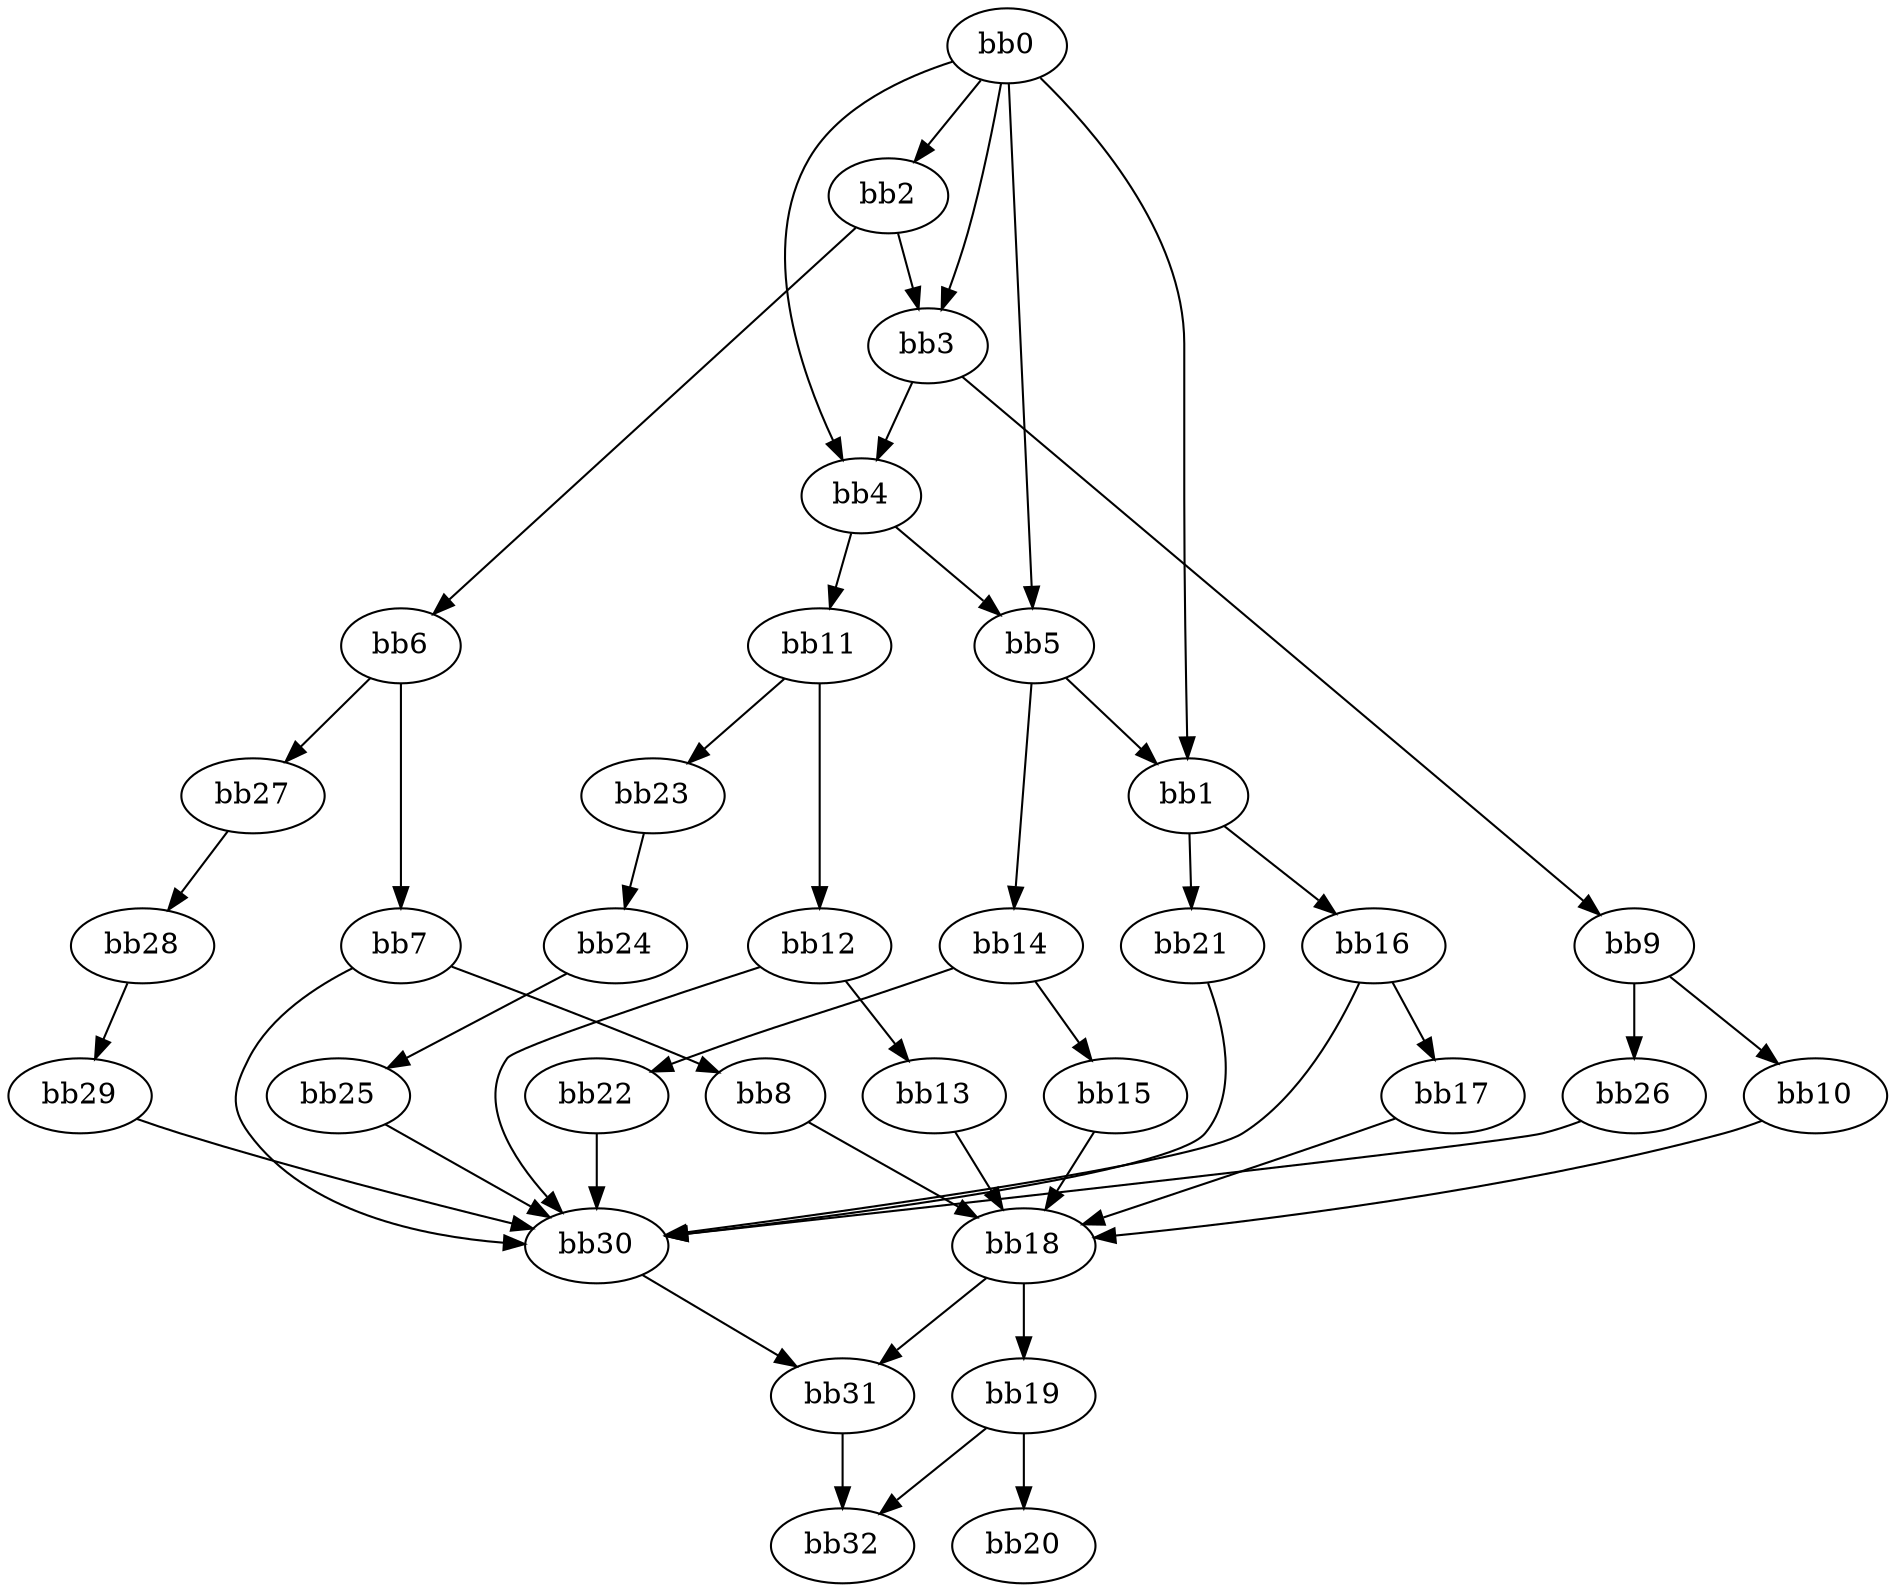digraph {
    0 [ label = "bb0\l" ]
    1 [ label = "bb1\l" ]
    2 [ label = "bb2\l" ]
    3 [ label = "bb3\l" ]
    4 [ label = "bb4\l" ]
    5 [ label = "bb5\l" ]
    6 [ label = "bb6\l" ]
    7 [ label = "bb7\l" ]
    8 [ label = "bb8\l" ]
    9 [ label = "bb9\l" ]
    10 [ label = "bb10\l" ]
    11 [ label = "bb11\l" ]
    12 [ label = "bb12\l" ]
    13 [ label = "bb13\l" ]
    14 [ label = "bb14\l" ]
    15 [ label = "bb15\l" ]
    16 [ label = "bb16\l" ]
    17 [ label = "bb17\l" ]
    18 [ label = "bb18\l" ]
    19 [ label = "bb19\l" ]
    20 [ label = "bb20\l" ]
    21 [ label = "bb21\l" ]
    22 [ label = "bb22\l" ]
    23 [ label = "bb23\l" ]
    24 [ label = "bb24\l" ]
    25 [ label = "bb25\l" ]
    26 [ label = "bb26\l" ]
    27 [ label = "bb27\l" ]
    28 [ label = "bb28\l" ]
    29 [ label = "bb29\l" ]
    30 [ label = "bb30\l" ]
    31 [ label = "bb31\l" ]
    32 [ label = "bb32\l" ]
    0 -> 1 [ ]
    0 -> 2 [ ]
    0 -> 3 [ ]
    0 -> 4 [ ]
    0 -> 5 [ ]
    1 -> 16 [ ]
    1 -> 21 [ ]
    2 -> 3 [ ]
    2 -> 6 [ ]
    3 -> 4 [ ]
    3 -> 9 [ ]
    4 -> 5 [ ]
    4 -> 11 [ ]
    5 -> 1 [ ]
    5 -> 14 [ ]
    6 -> 7 [ ]
    6 -> 27 [ ]
    7 -> 8 [ ]
    7 -> 30 [ ]
    8 -> 18 [ ]
    9 -> 10 [ ]
    9 -> 26 [ ]
    10 -> 18 [ ]
    11 -> 12 [ ]
    11 -> 23 [ ]
    12 -> 13 [ ]
    12 -> 30 [ ]
    13 -> 18 [ ]
    14 -> 15 [ ]
    14 -> 22 [ ]
    15 -> 18 [ ]
    16 -> 17 [ ]
    16 -> 30 [ ]
    17 -> 18 [ ]
    18 -> 19 [ ]
    18 -> 31 [ ]
    19 -> 20 [ ]
    19 -> 32 [ ]
    21 -> 30 [ ]
    22 -> 30 [ ]
    23 -> 24 [ ]
    24 -> 25 [ ]
    25 -> 30 [ ]
    26 -> 30 [ ]
    27 -> 28 [ ]
    28 -> 29 [ ]
    29 -> 30 [ ]
    30 -> 31 [ ]
    31 -> 32 [ ]
}

